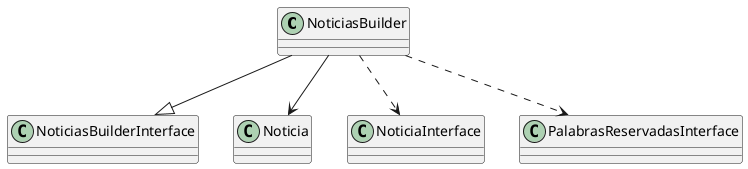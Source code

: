 @startuml

NoticiasBuilder --|> NoticiasBuilderInterface
NoticiasBuilder --> Noticia
NoticiasBuilder ..> NoticiaInterface
NoticiasBuilder ..> PalabrasReservadasInterface

class NoticiasBuilder {
!ifdef SHOW_METHODS
    +NoticiasBuilder(std::string noticiasPath, std::shared_ptr<PalabrasReservadasInterface> palabrasReservadas)
    +std::vector<std::shared_ptr<NoticiaInterface>> getNoticias()
    #void obtenerDatosNoticiasDesdeFichero(std::string& rutaFichero, std::string& titulo, std::string& cuerpo)
    -std::string noticiasPath
    -std::shared_ptr<PalabrasReservadasInterface> palabrasReservadas
!endif
}

@enduml
